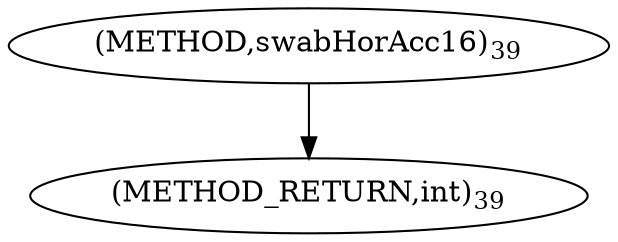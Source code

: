 digraph "swabHorAcc16" {  
"35638" [label = <(METHOD,swabHorAcc16)<SUB>39</SUB>> ]
"35642" [label = <(METHOD_RETURN,int)<SUB>39</SUB>> ]
  "35638" -> "35642" 
}
